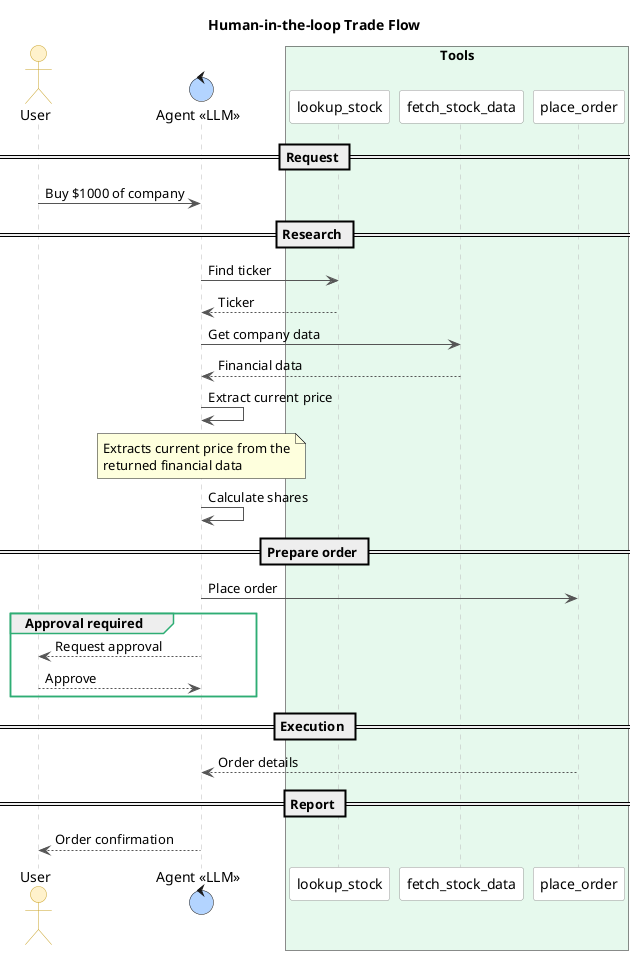 @startuml HITL_Trade_Execution
Title Human-in-the-loop Trade Flow

skinparam sequence {
  ParticipantBackgroundColor #FFFFFF
  ParticipantBorderColor #999999
  ActorBackgroundColor #FFF2CC
  ActorBorderColor #C9A227
  ControlBackgroundColor #E6F2FF
  ControlBorderColor #2C69C8
  LifeLineBorderColor #BBBBBB
  GroupHeaderBackgroundColor #F7F7F7
  GroupBorderColor #2EAD74
  ArrowColor #555555
}

actor User
control "Agent <<LLM>>" as Agent #B3D4FF
box "Tools" #E6F9ED
  participant lookup_stock
  participant fetch_stock_data
  participant place_order
end box

== Request ==
User -> Agent: Buy $1000 of company

== Research ==
Agent -> lookup_stock: Find ticker
lookup_stock --> Agent: Ticker

Agent -> fetch_stock_data: Get company data
fetch_stock_data --> Agent: Financial data
Agent -> Agent: Extract current price
note over Agent
  Extracts current price from the
  returned financial data
end note
Agent -> Agent: Calculate shares

== Prepare order ==
Agent -> place_order: Place order

group Approval required
  Agent --> User: Request approval
  User --> Agent: Approve
end group

== Execution ==
place_order --> Agent: Order details

== Report ==
Agent --> User: Order confirmation

@enduml
